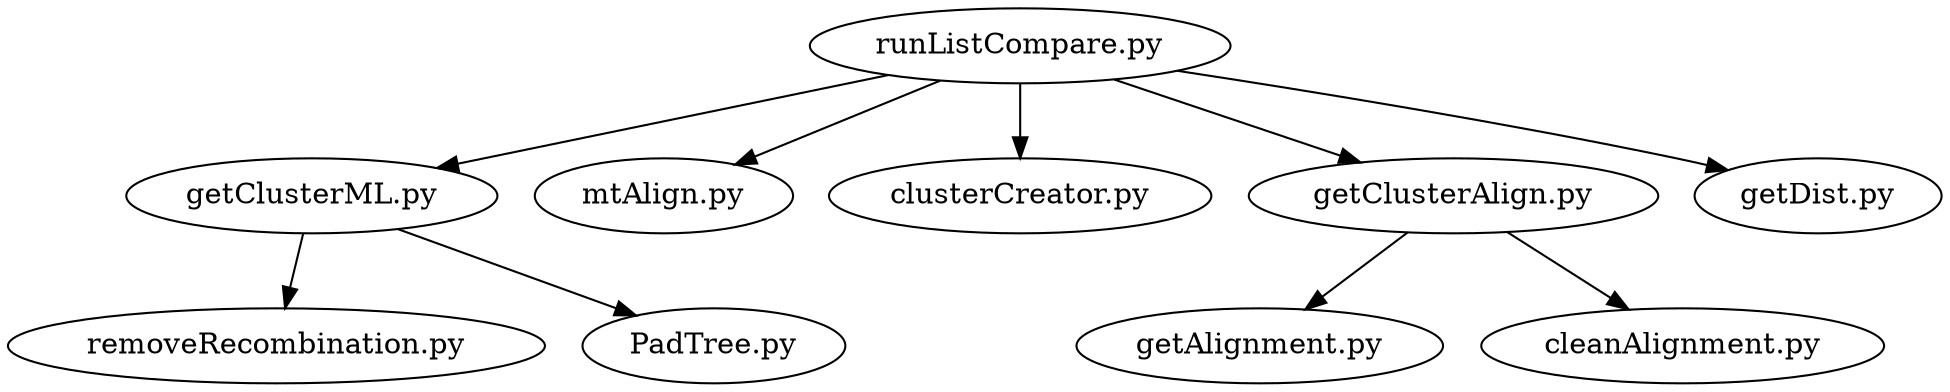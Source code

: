 digraph runlistcompare {
	"runListCompare.py" -> "getClusterML.py"
	"getClusterML.py" -> "removeRecombination.py"
	"runListCompare.py" -> "mtAlign.py"
	"runListCompare.py" -> "clusterCreator.py"
	"runListCompare.py" -> "getClusterAlign.py"
	"getClusterAlign.py" -> "getAlignment.py"
	"getClusterAlign.py" -> "cleanAlignment.py"
	"runListCompare.py" -> "getDist.py"
	"getClusterML.py" -> "PadTree.py"
}